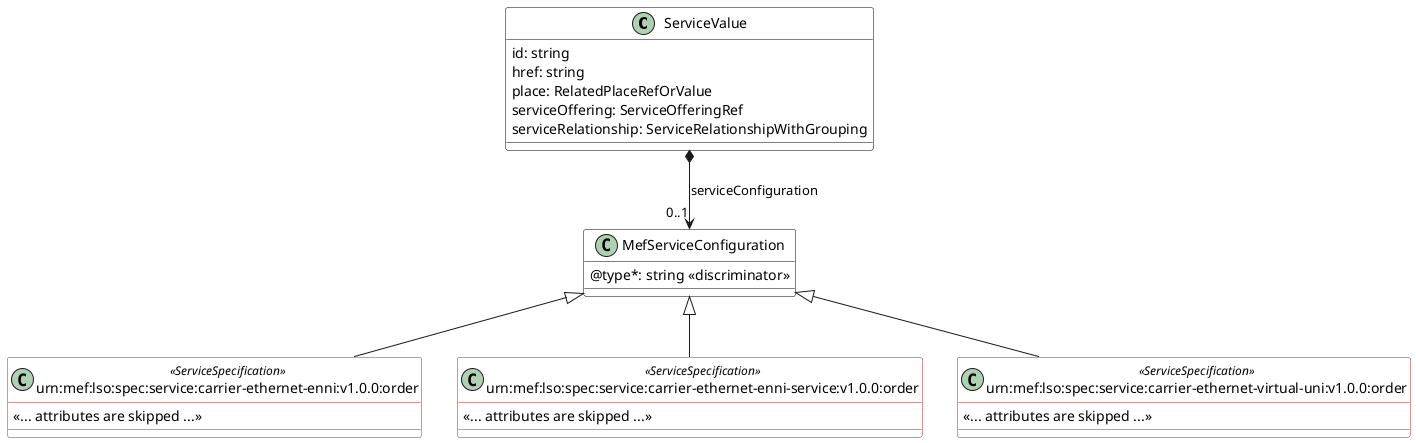 @startuml
skinparam {
    ClassBackgroundColor White
    ClassBorderColor Black
    ClassBorderColor<<ServiceSpecification>> FireBrick
}
set namespaceSeparator none

class ServiceValue{

    id: string 
    href: string 
    place: RelatedPlaceRefOrValue
    serviceOffering: ServiceOfferingRef
    serviceRelationship: ServiceRelationshipWithGrouping
   
}


class MefServiceConfiguration {
    @type*: string <<discriminator>>
}


ServiceValue *-->"0..1" MefServiceConfiguration : serviceConfiguration


class urn:mef:lso:spec:service:carrier-ethernet-enni:v1.0.0:order <<ServiceSpecification>> {

    <<... attributes are skipped ...>>
}
MefServiceConfiguration <|-- "urn:mef:lso:spec:service:carrier-ethernet-enni:v1.0.0:order"

class urn:mef:lso:spec:service:carrier-ethernet-enni-service:v1.0.0:order <<ServiceSpecification>> {

    <<... attributes are skipped ...>>
}
MefServiceConfiguration <|-- "urn:mef:lso:spec:service:carrier-ethernet-enni-service:v1.0.0:order"

class urn:mef:lso:spec:service:carrier-ethernet-virtual-uni:v1.0.0:order <<ServiceSpecification>> {

    <<... attributes are skipped ...>>
}
MefServiceConfiguration <|-- "urn:mef:lso:spec:service:carrier-ethernet-virtual-uni:v1.0.0:order"


@enduml
